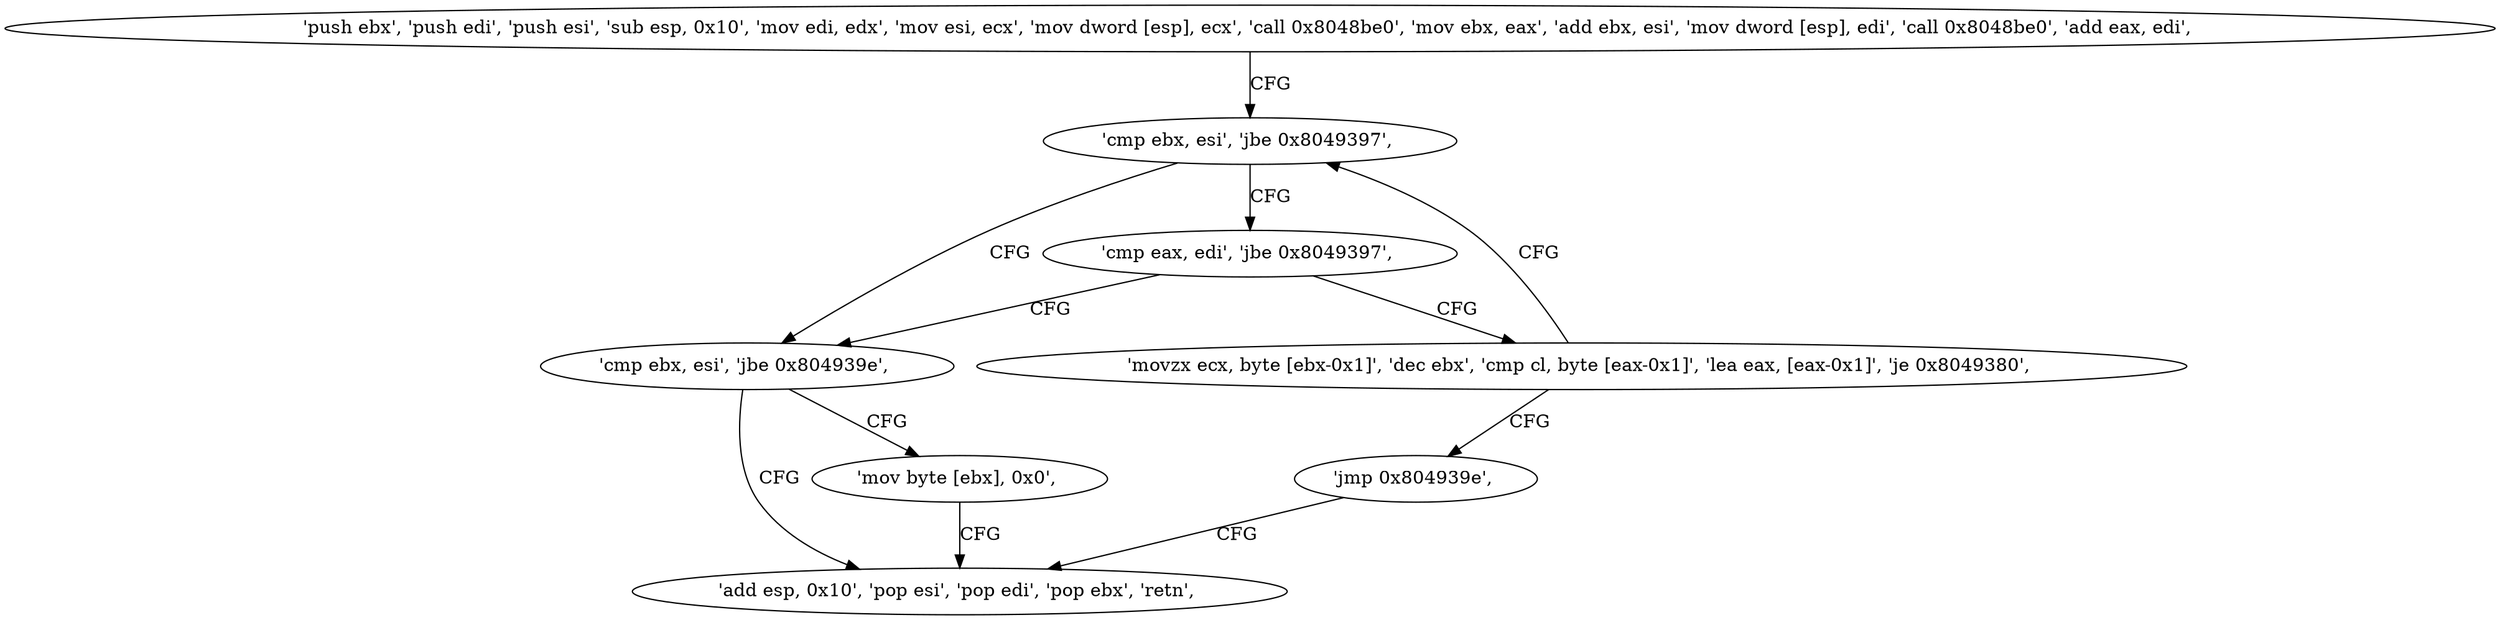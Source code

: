 digraph "func" {
"134517600" [label = "'push ebx', 'push edi', 'push esi', 'sub esp, 0x10', 'mov edi, edx', 'mov esi, ecx', 'mov dword [esp], ecx', 'call 0x8048be0', 'mov ebx, eax', 'add ebx, esi', 'mov dword [esp], edi', 'call 0x8048be0', 'add eax, edi', " ]
"134517632" [label = "'cmp ebx, esi', 'jbe 0x8049397', " ]
"134517655" [label = "'cmp ebx, esi', 'jbe 0x804939e', " ]
"134517662" [label = "'add esp, 0x10', 'pop esi', 'pop edi', 'pop ebx', 'retn', " ]
"134517659" [label = "'mov byte [ebx], 0x0', " ]
"134517636" [label = "'cmp eax, edi', 'jbe 0x8049397', " ]
"134517640" [label = "'movzx ecx, byte [ebx-0x1]', 'dec ebx', 'cmp cl, byte [eax-0x1]', 'lea eax, [eax-0x1]', 'je 0x8049380', " ]
"134517653" [label = "'jmp 0x804939e', " ]
"134517600" -> "134517632" [ label = "CFG" ]
"134517632" -> "134517655" [ label = "CFG" ]
"134517632" -> "134517636" [ label = "CFG" ]
"134517655" -> "134517662" [ label = "CFG" ]
"134517655" -> "134517659" [ label = "CFG" ]
"134517659" -> "134517662" [ label = "CFG" ]
"134517636" -> "134517655" [ label = "CFG" ]
"134517636" -> "134517640" [ label = "CFG" ]
"134517640" -> "134517632" [ label = "CFG" ]
"134517640" -> "134517653" [ label = "CFG" ]
"134517653" -> "134517662" [ label = "CFG" ]
}

